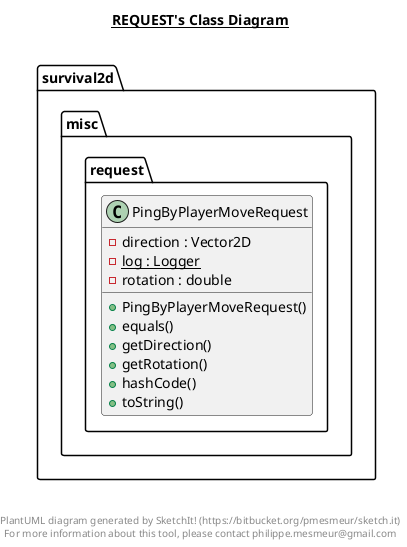 @startuml

title __REQUEST's Class Diagram__\n

  namespace survival2d {
    namespace misc {
      namespace request {
        class survival2d.misc.request.PingByPlayerMoveRequest {
            - direction : Vector2D
            {static} - log : Logger
            - rotation : double
            + PingByPlayerMoveRequest()
            + equals()
            + getDirection()
            + getRotation()
            + hashCode()
            + toString()
        }
      }
    }
  }
  



right footer


PlantUML diagram generated by SketchIt! (https://bitbucket.org/pmesmeur/sketch.it)
For more information about this tool, please contact philippe.mesmeur@gmail.com
endfooter

@enduml
